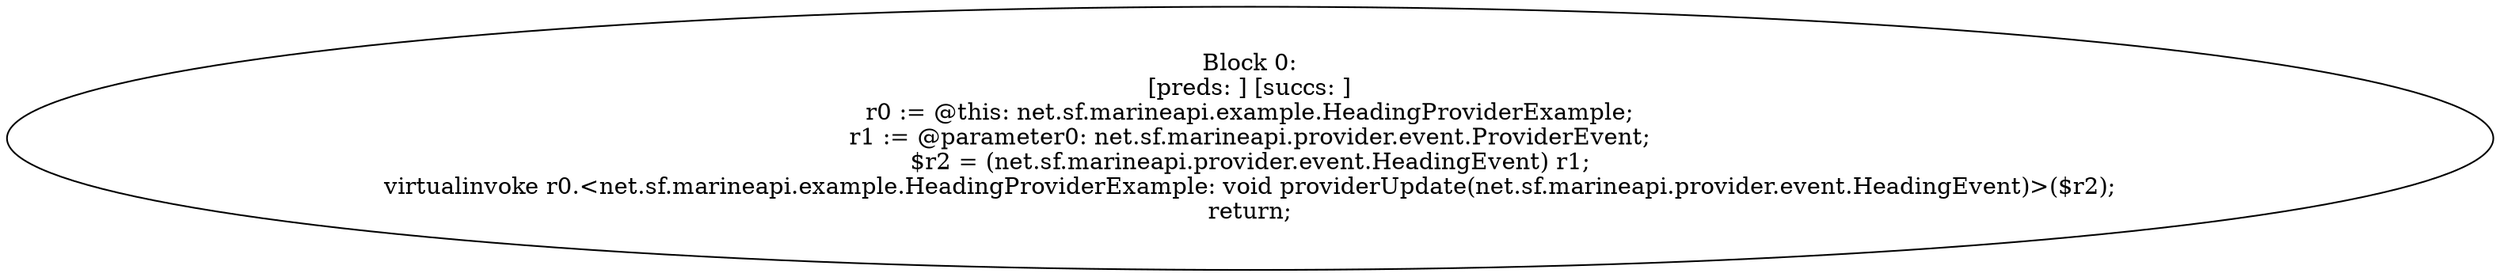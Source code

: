 digraph "unitGraph" {
    "Block 0:
[preds: ] [succs: ]
r0 := @this: net.sf.marineapi.example.HeadingProviderExample;
r1 := @parameter0: net.sf.marineapi.provider.event.ProviderEvent;
$r2 = (net.sf.marineapi.provider.event.HeadingEvent) r1;
virtualinvoke r0.<net.sf.marineapi.example.HeadingProviderExample: void providerUpdate(net.sf.marineapi.provider.event.HeadingEvent)>($r2);
return;
"
}
